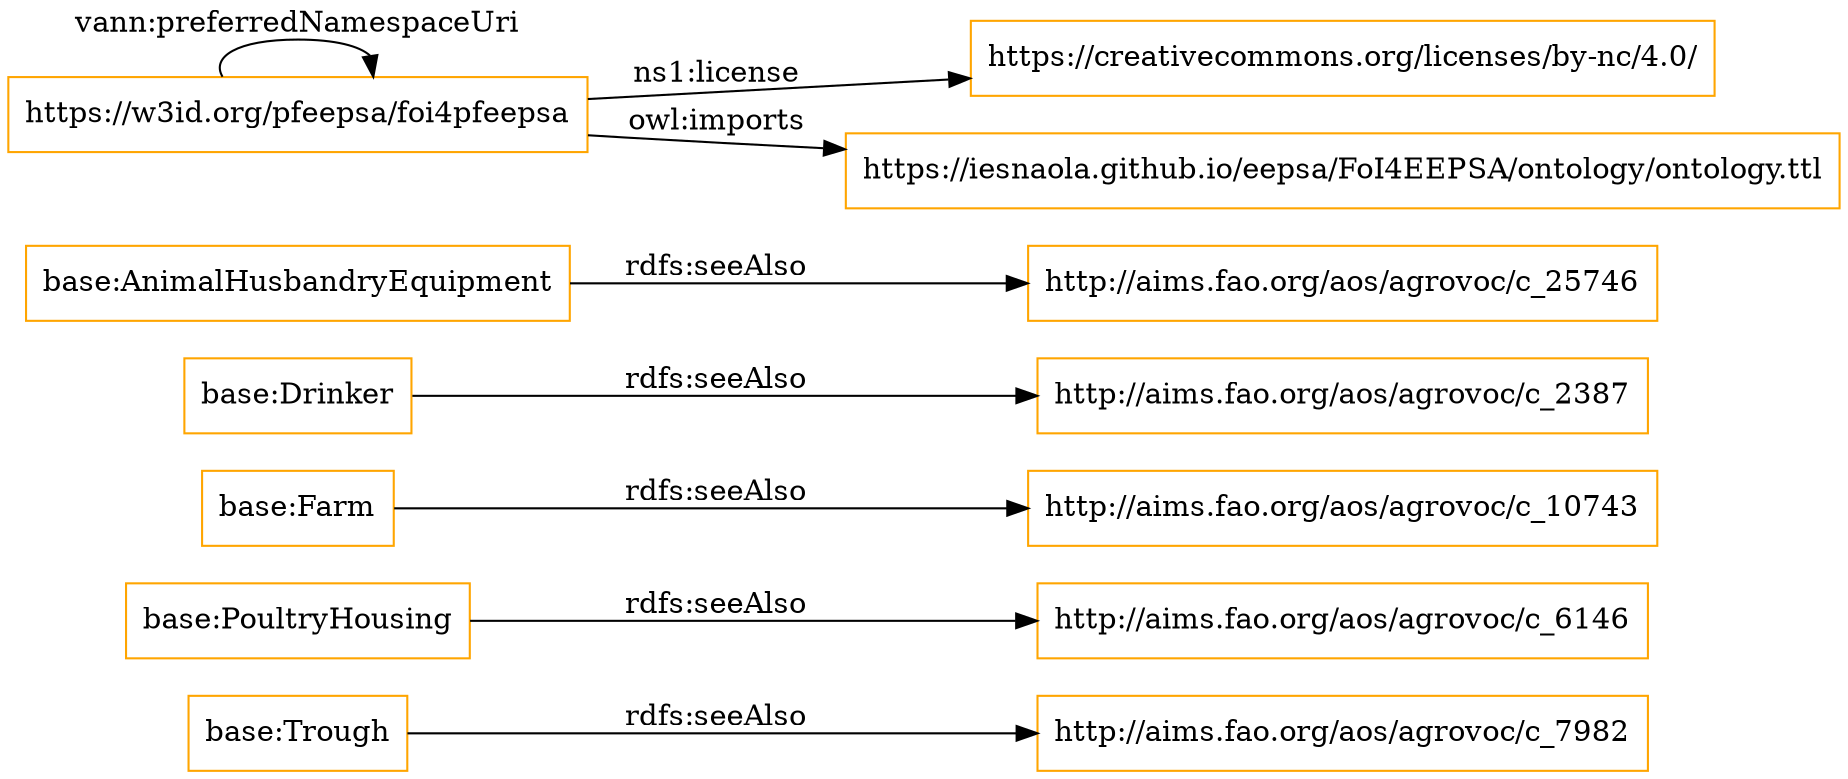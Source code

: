 digraph ar2dtool_diagram { 
rankdir=LR;
size="1501"
node [shape = rectangle, color="orange"]; "base:Trough" "base:PoultryHousing" "base:Farm" "base:Drinker" "base:AnimalHusbandryEquipment" ; /*classes style*/
	"https://w3id.org/pfeepsa/foi4pfeepsa" -> "https://w3id.org/pfeepsa/foi4pfeepsa" [ label = "vann:preferredNamespaceUri" ];
	"https://w3id.org/pfeepsa/foi4pfeepsa" -> "https://creativecommons.org/licenses/by-nc/4.0/" [ label = "ns1:license" ];
	"https://w3id.org/pfeepsa/foi4pfeepsa" -> "https://iesnaola.github.io/eepsa/FoI4EEPSA/ontology/ontology.ttl" [ label = "owl:imports" ];
	"base:Drinker" -> "http://aims.fao.org/aos/agrovoc/c_2387" [ label = "rdfs:seeAlso" ];
	"base:PoultryHousing" -> "http://aims.fao.org/aos/agrovoc/c_6146" [ label = "rdfs:seeAlso" ];
	"base:AnimalHusbandryEquipment" -> "http://aims.fao.org/aos/agrovoc/c_25746" [ label = "rdfs:seeAlso" ];
	"base:Farm" -> "http://aims.fao.org/aos/agrovoc/c_10743" [ label = "rdfs:seeAlso" ];
	"base:Trough" -> "http://aims.fao.org/aos/agrovoc/c_7982" [ label = "rdfs:seeAlso" ];

}
